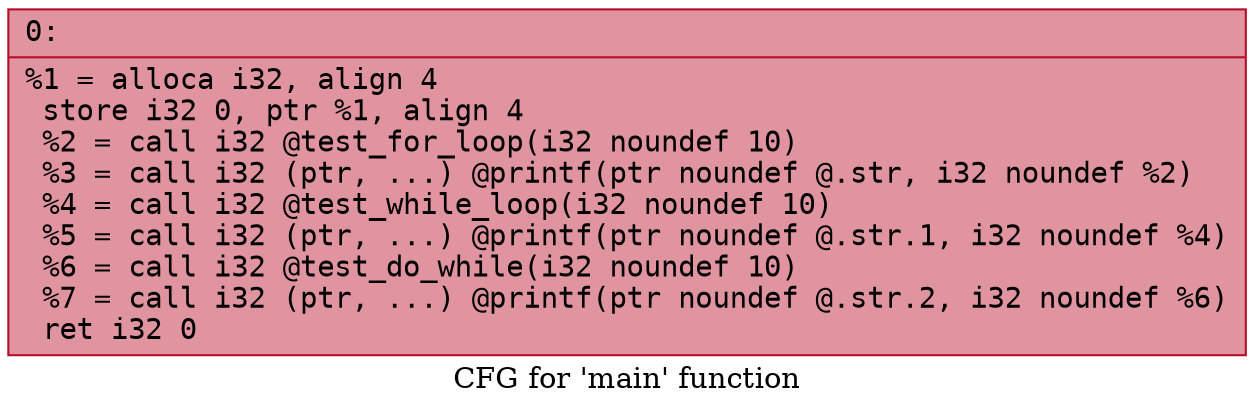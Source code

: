 digraph "CFG for 'main' function" {
	label="CFG for 'main' function";

	Node0x6165c19edc00 [shape=record,color="#b70d28ff", style=filled, fillcolor="#b70d2870" fontname="Courier",label="{0:\l|  %1 = alloca i32, align 4\l  store i32 0, ptr %1, align 4\l  %2 = call i32 @test_for_loop(i32 noundef 10)\l  %3 = call i32 (ptr, ...) @printf(ptr noundef @.str, i32 noundef %2)\l  %4 = call i32 @test_while_loop(i32 noundef 10)\l  %5 = call i32 (ptr, ...) @printf(ptr noundef @.str.1, i32 noundef %4)\l  %6 = call i32 @test_do_while(i32 noundef 10)\l  %7 = call i32 (ptr, ...) @printf(ptr noundef @.str.2, i32 noundef %6)\l  ret i32 0\l}"];
}
